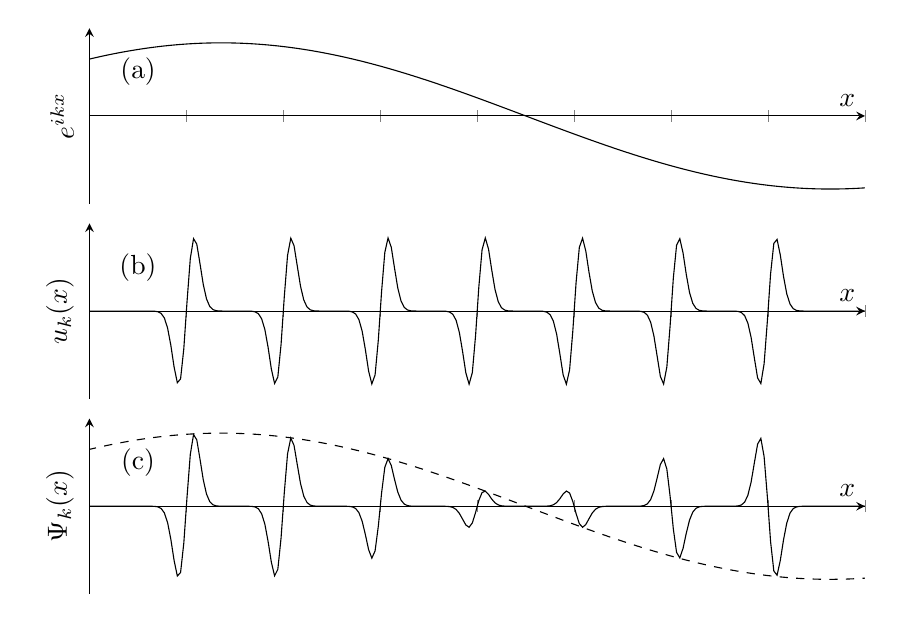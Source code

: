 \usepgfplotslibrary{groupplots}
\begin{tikzpicture}
\begin{groupplot}[
	width=4.5in,
	height=1.5in,
	group style={
		group size=1 by 3,
		vertical sep=0.25cm,
	},
	xmin = -4,
	xmax = 4,
	ytick = \empty,
	axis y line=left,
	xticklabel=\empty,
	axis x line=middle,
	samples = 300,
	xlabel={$x$},
	ylabel={$y$},
	ylabel style={yshift=0pt},
    enlarge y limits=0.1,
]
\nextgroupplot[ylabel={$e^{ikx}$}]
\addplot[mark=none] {-sin(0.5*deg(x-0.5))};
\node at (axis cs: -3.5,0.6) {(a)};
\nextgroupplot[ylabel={$u_k(x)$}]
\addplot[mark=none] {
	((x-3)*exp(-75*(x-3)*(x-3))+
	(x-2)*exp(-75*(x-2)*(x-2))+
	(x-1)*exp(-75*(x-1)*(x-1))+
	(x-0)*exp(-75*(x-0)*(x-0))+
	(x+1)*exp(-75*(x+1)*(x+1))+
	(x+2)*exp(-75*(x+2)*(x+2))+
	(x+3)*exp(-75*(x+3)*(x+3)))*20.193
};
\node at (axis cs: -3.5,0.6) {(b)};
\nextgroupplot[ylabel={$\Psi_k(x)$}]
\addplot[mark=none,dashed] {-sin(0.5*deg(x-0.5))};
\addplot[mark=none] {
	((x-3)*exp(-75*(x-3)*(x-3))+
	(x-2)*exp(-75*(x-2)*(x-2))+
	(x-1)*exp(-75*(x-1)*(x-1))+
	(x-0)*exp(-75*(x-0)*(x-0))+
	(x+1)*exp(-75*(x+1)*(x+1))+
	(x+2)*exp(-75*(x+2)*(x+2))+
	(x+3)*exp(-75*(x+3)*(x+3))) * -sin(0.5*deg(x-0.5)) * 20.193
};
\node at (axis cs: -3.5,0.6) {(c)};
\end{groupplot}
\end{tikzpicture}
